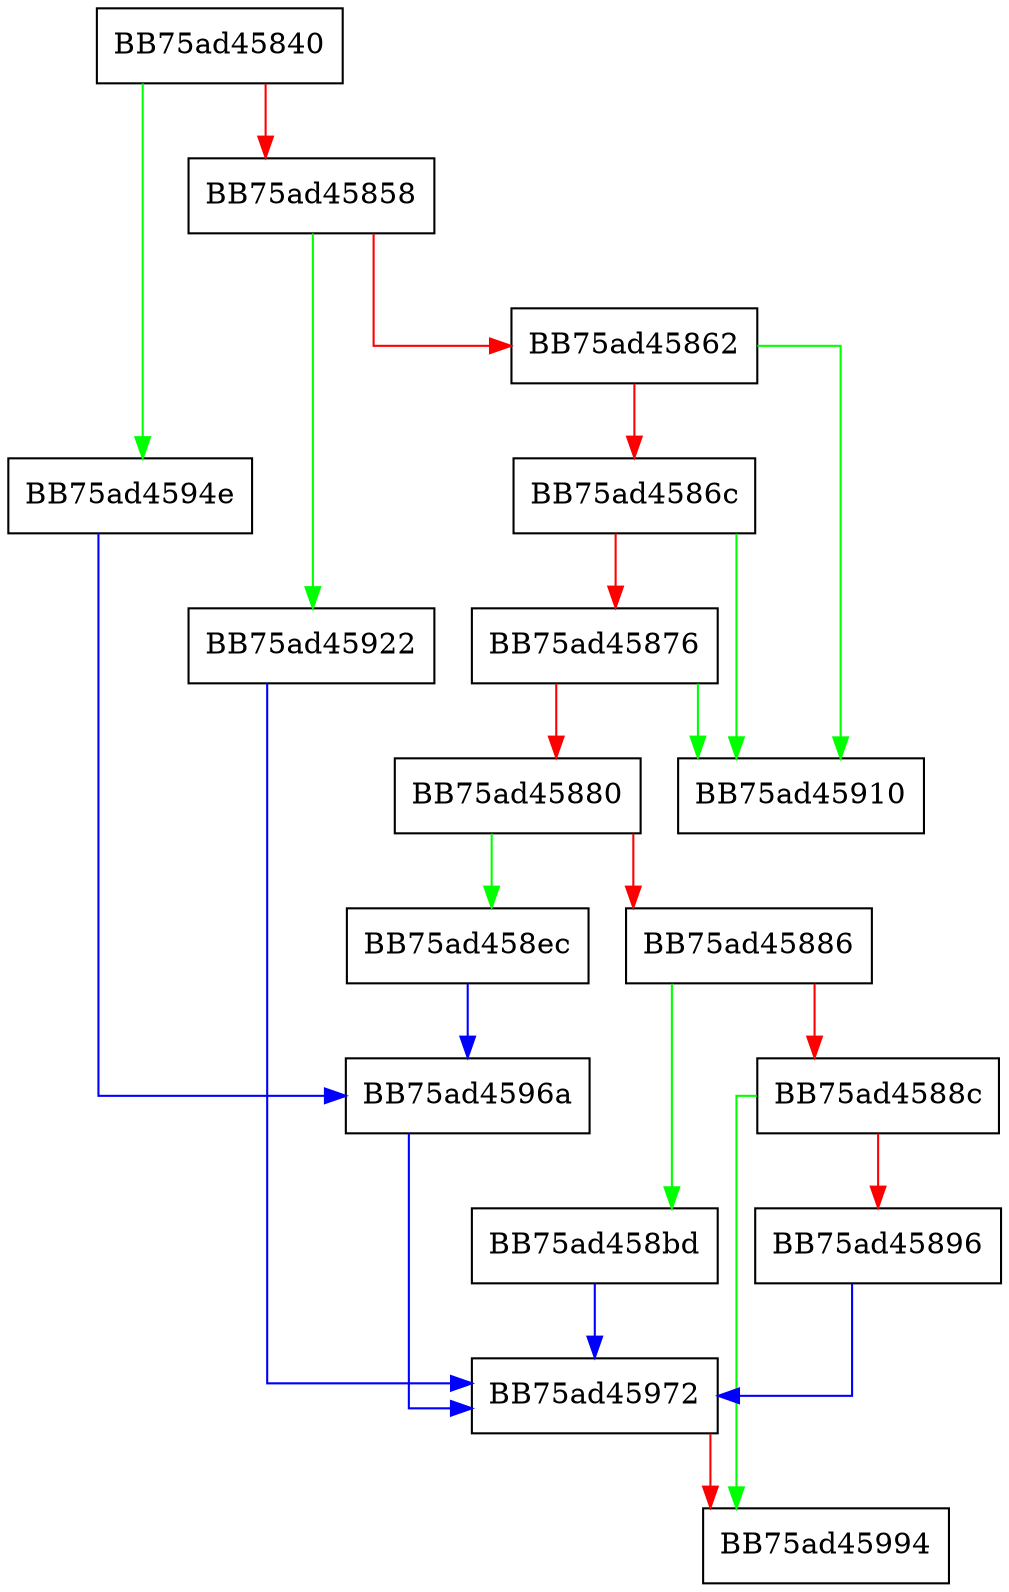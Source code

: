 digraph _powf_special {
  node [shape="box"];
  graph [splines=ortho];
  BB75ad45840 -> BB75ad4594e [color="green"];
  BB75ad45840 -> BB75ad45858 [color="red"];
  BB75ad45858 -> BB75ad45922 [color="green"];
  BB75ad45858 -> BB75ad45862 [color="red"];
  BB75ad45862 -> BB75ad45910 [color="green"];
  BB75ad45862 -> BB75ad4586c [color="red"];
  BB75ad4586c -> BB75ad45910 [color="green"];
  BB75ad4586c -> BB75ad45876 [color="red"];
  BB75ad45876 -> BB75ad45910 [color="green"];
  BB75ad45876 -> BB75ad45880 [color="red"];
  BB75ad45880 -> BB75ad458ec [color="green"];
  BB75ad45880 -> BB75ad45886 [color="red"];
  BB75ad45886 -> BB75ad458bd [color="green"];
  BB75ad45886 -> BB75ad4588c [color="red"];
  BB75ad4588c -> BB75ad45994 [color="green"];
  BB75ad4588c -> BB75ad45896 [color="red"];
  BB75ad45896 -> BB75ad45972 [color="blue"];
  BB75ad458bd -> BB75ad45972 [color="blue"];
  BB75ad458ec -> BB75ad4596a [color="blue"];
  BB75ad45922 -> BB75ad45972 [color="blue"];
  BB75ad4594e -> BB75ad4596a [color="blue"];
  BB75ad4596a -> BB75ad45972 [color="blue"];
  BB75ad45972 -> BB75ad45994 [color="red"];
}